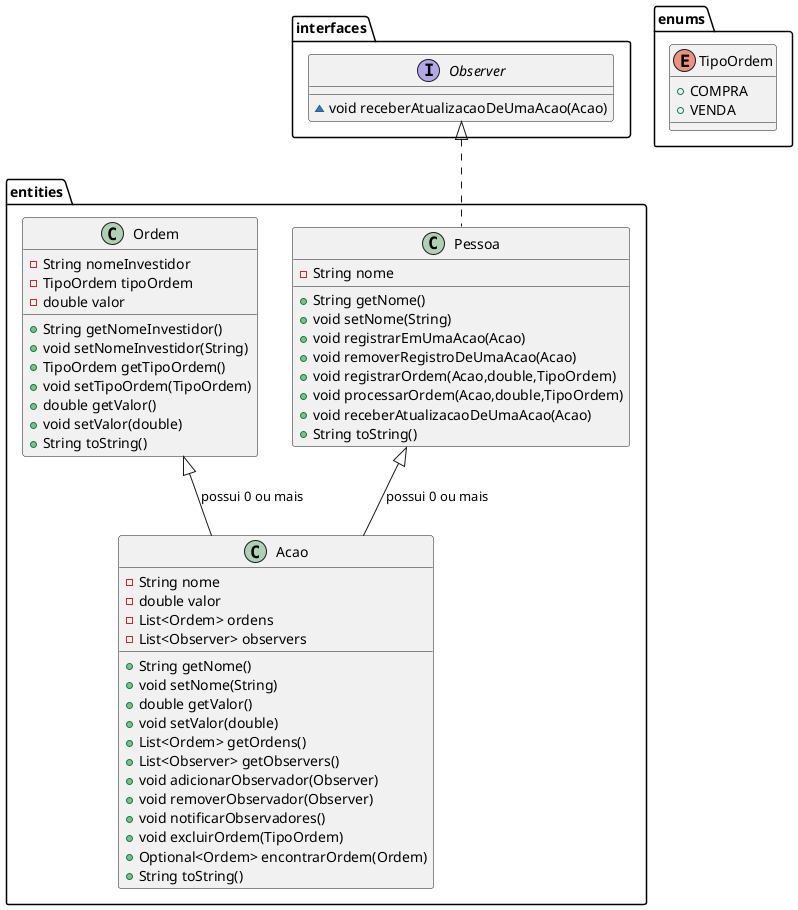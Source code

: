 @startuml
class entities.Acao {
- String nome
- double valor
- List<Ordem> ordens
- List<Observer> observers
+ String getNome()
+ void setNome(String)
+ double getValor()
+ void setValor(double)
+ List<Ordem> getOrdens()
+ List<Observer> getObservers()
+ void adicionarObservador(Observer)
+ void removerObservador(Observer)
+ void notificarObservadores()
+ void excluirOrdem(TipoOrdem)
+ Optional<Ordem> encontrarOrdem(Ordem)
+ String toString()
}


interface interfaces.Observer {
~ void receberAtualizacaoDeUmaAcao(Acao)
}

enum enums.TipoOrdem {
+  COMPRA
+  VENDA
}

class entities.Pessoa {
- String nome
+ String getNome()
+ void setNome(String)
+ void registrarEmUmaAcao(Acao)
+ void removerRegistroDeUmaAcao(Acao)
+ void registrarOrdem(Acao,double,TipoOrdem)
+ void processarOrdem(Acao,double,TipoOrdem)
+ void receberAtualizacaoDeUmaAcao(Acao)
+ String toString()
}


class entities.Ordem {
- String nomeInvestidor
- TipoOrdem tipoOrdem
- double valor
+ String getNomeInvestidor()
+ void setNomeInvestidor(String)
+ TipoOrdem getTipoOrdem()
+ void setTipoOrdem(TipoOrdem)
+ double getValor()
+ void setValor(double)
+ String toString()
}




interfaces.Observer <|.. entities.Pessoa
entities.Pessoa <|-- entities.Acao: possui 0 ou mais
entities.Ordem <|-- entities.Acao: possui 0 ou mais
@enduml